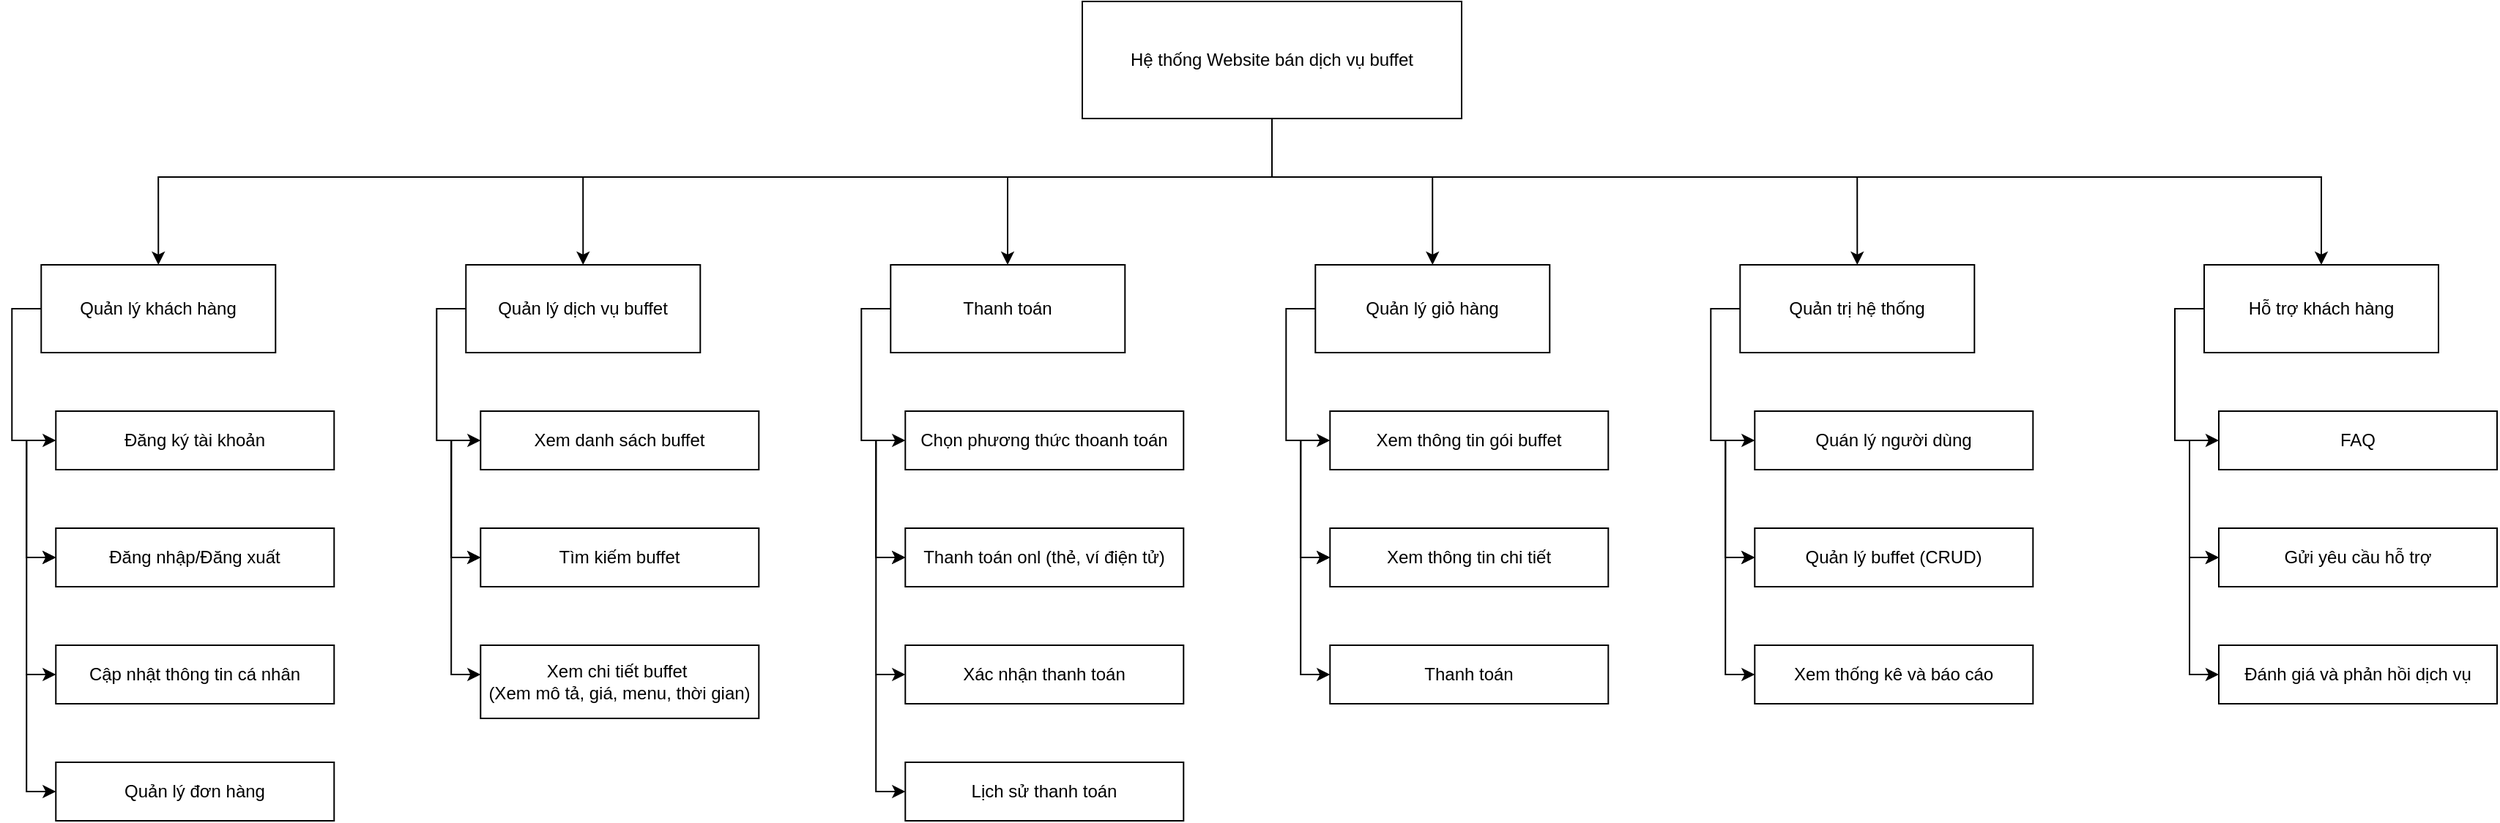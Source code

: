 <mxfile version="26.0.16" pages="2">
  <diagram name="Page-1" id="6fxjxCnBfXmI9QACv0P9">
    <mxGraphModel dx="2736" dy="1096" grid="1" gridSize="10" guides="1" tooltips="1" connect="1" arrows="1" fold="1" page="1" pageScale="1" pageWidth="827" pageHeight="1169" math="0" shadow="0">
      <root>
        <mxCell id="0" />
        <mxCell id="1" parent="0" />
        <mxCell id="kxPH2CvyYAtExF7dnJMM-78" style="edgeStyle=orthogonalEdgeStyle;rounded=0;orthogonalLoop=1;jettySize=auto;html=1;exitX=0.5;exitY=1;exitDx=0;exitDy=0;entryX=0.5;entryY=0;entryDx=0;entryDy=0;" parent="1" source="kxPH2CvyYAtExF7dnJMM-1" target="kxPH2CvyYAtExF7dnJMM-2" edge="1">
          <mxGeometry relative="1" as="geometry">
            <Array as="points">
              <mxPoint x="414" y="280" />
              <mxPoint x="-347" y="280" />
            </Array>
          </mxGeometry>
        </mxCell>
        <mxCell id="kxPH2CvyYAtExF7dnJMM-79" style="edgeStyle=orthogonalEdgeStyle;rounded=0;orthogonalLoop=1;jettySize=auto;html=1;exitX=0.5;exitY=1;exitDx=0;exitDy=0;entryX=0.5;entryY=0;entryDx=0;entryDy=0;" parent="1" source="kxPH2CvyYAtExF7dnJMM-1" target="kxPH2CvyYAtExF7dnJMM-24" edge="1">
          <mxGeometry relative="1" as="geometry">
            <Array as="points">
              <mxPoint x="414" y="280" />
              <mxPoint x="-57" y="280" />
            </Array>
          </mxGeometry>
        </mxCell>
        <mxCell id="kxPH2CvyYAtExF7dnJMM-80" style="edgeStyle=orthogonalEdgeStyle;rounded=0;orthogonalLoop=1;jettySize=auto;html=1;exitX=0.5;exitY=1;exitDx=0;exitDy=0;" parent="1" source="kxPH2CvyYAtExF7dnJMM-1" target="kxPH2CvyYAtExF7dnJMM-37" edge="1">
          <mxGeometry relative="1" as="geometry">
            <Array as="points">
              <mxPoint x="414" y="280" />
              <mxPoint x="233" y="280" />
            </Array>
          </mxGeometry>
        </mxCell>
        <mxCell id="kxPH2CvyYAtExF7dnJMM-81" style="edgeStyle=orthogonalEdgeStyle;rounded=0;orthogonalLoop=1;jettySize=auto;html=1;exitX=0.5;exitY=1;exitDx=0;exitDy=0;entryX=0.5;entryY=0;entryDx=0;entryDy=0;" parent="1" source="kxPH2CvyYAtExF7dnJMM-1" target="kxPH2CvyYAtExF7dnJMM-48" edge="1">
          <mxGeometry relative="1" as="geometry">
            <Array as="points">
              <mxPoint x="414" y="280" />
              <mxPoint x="523" y="280" />
            </Array>
          </mxGeometry>
        </mxCell>
        <mxCell id="kxPH2CvyYAtExF7dnJMM-82" style="edgeStyle=orthogonalEdgeStyle;rounded=0;orthogonalLoop=1;jettySize=auto;html=1;exitX=0.5;exitY=1;exitDx=0;exitDy=0;entryX=0.5;entryY=0;entryDx=0;entryDy=0;" parent="1" source="kxPH2CvyYAtExF7dnJMM-1" target="kxPH2CvyYAtExF7dnJMM-58" edge="1">
          <mxGeometry relative="1" as="geometry">
            <Array as="points">
              <mxPoint x="414" y="280" />
              <mxPoint x="813" y="280" />
            </Array>
          </mxGeometry>
        </mxCell>
        <mxCell id="kxPH2CvyYAtExF7dnJMM-84" style="edgeStyle=orthogonalEdgeStyle;rounded=0;orthogonalLoop=1;jettySize=auto;html=1;exitX=0.5;exitY=1;exitDx=0;exitDy=0;entryX=0.5;entryY=0;entryDx=0;entryDy=0;" parent="1" source="kxPH2CvyYAtExF7dnJMM-1" target="kxPH2CvyYAtExF7dnJMM-69" edge="1">
          <mxGeometry relative="1" as="geometry">
            <Array as="points">
              <mxPoint x="414" y="280" />
              <mxPoint x="1130" y="280" />
            </Array>
          </mxGeometry>
        </mxCell>
        <mxCell id="kxPH2CvyYAtExF7dnJMM-1" value="&lt;font&gt;Hệ thống Website bán dịch vụ buffet&lt;/font&gt;" style="rounded=0;whiteSpace=wrap;html=1;fontSize=12;" parent="1" vertex="1">
          <mxGeometry x="284" y="160" width="259" height="80" as="geometry" />
        </mxCell>
        <mxCell id="kxPH2CvyYAtExF7dnJMM-5" value="" style="edgeStyle=orthogonalEdgeStyle;rounded=0;orthogonalLoop=1;jettySize=auto;html=1;exitX=0;exitY=0.5;exitDx=0;exitDy=0;entryX=0;entryY=0.5;entryDx=0;entryDy=0;" parent="1" source="kxPH2CvyYAtExF7dnJMM-2" target="kxPH2CvyYAtExF7dnJMM-4" edge="1">
          <mxGeometry relative="1" as="geometry">
            <Array as="points">
              <mxPoint x="-446.86" y="370" />
              <mxPoint x="-446.86" y="460" />
            </Array>
          </mxGeometry>
        </mxCell>
        <mxCell id="kxPH2CvyYAtExF7dnJMM-2" value="Quản lý khách hàng" style="whiteSpace=wrap;html=1;rounded=0;" parent="1" vertex="1">
          <mxGeometry x="-426.86" y="340" width="160" height="60" as="geometry" />
        </mxCell>
        <mxCell id="kxPH2CvyYAtExF7dnJMM-4" value="Đăng ký tài khoản" style="whiteSpace=wrap;html=1;rounded=0;" parent="1" vertex="1">
          <mxGeometry x="-416.86" y="440" width="190" height="40" as="geometry" />
        </mxCell>
        <mxCell id="kxPH2CvyYAtExF7dnJMM-6" value="Đăng nhập/Đăng xuất" style="whiteSpace=wrap;html=1;rounded=0;" parent="1" vertex="1">
          <mxGeometry x="-416.86" y="520" width="190" height="40" as="geometry" />
        </mxCell>
        <mxCell id="kxPH2CvyYAtExF7dnJMM-8" value="Cập nhật thông tin cá nhân" style="whiteSpace=wrap;html=1;rounded=0;" parent="1" vertex="1">
          <mxGeometry x="-416.86" y="600" width="190" height="40" as="geometry" />
        </mxCell>
        <mxCell id="kxPH2CvyYAtExF7dnJMM-10" style="edgeStyle=orthogonalEdgeStyle;rounded=0;orthogonalLoop=1;jettySize=auto;html=1;entryX=0;entryY=0.5;entryDx=0;entryDy=0;" parent="1" edge="1">
          <mxGeometry relative="1" as="geometry">
            <mxPoint x="-436.86" y="460" as="sourcePoint" />
            <mxPoint x="-416.86" y="540" as="targetPoint" />
            <Array as="points">
              <mxPoint x="-436.86" y="540" />
            </Array>
          </mxGeometry>
        </mxCell>
        <mxCell id="kxPH2CvyYAtExF7dnJMM-11" value="Quản lý đơn hàng" style="whiteSpace=wrap;html=1;rounded=0;" parent="1" vertex="1">
          <mxGeometry x="-416.86" y="680" width="190" height="40" as="geometry" />
        </mxCell>
        <mxCell id="kxPH2CvyYAtExF7dnJMM-19" style="edgeStyle=orthogonalEdgeStyle;rounded=0;orthogonalLoop=1;jettySize=auto;html=1;entryX=0;entryY=0.5;entryDx=0;entryDy=0;" parent="1" edge="1">
          <mxGeometry relative="1" as="geometry">
            <mxPoint x="-436.86" y="460" as="sourcePoint" />
            <mxPoint x="-416.86" y="540" as="targetPoint" />
            <Array as="points">
              <mxPoint x="-436.86" y="540" />
            </Array>
          </mxGeometry>
        </mxCell>
        <mxCell id="kxPH2CvyYAtExF7dnJMM-20" style="edgeStyle=orthogonalEdgeStyle;rounded=0;orthogonalLoop=1;jettySize=auto;html=1;entryX=0;entryY=0.5;entryDx=0;entryDy=0;" parent="1" edge="1">
          <mxGeometry relative="1" as="geometry">
            <mxPoint x="-436.86" y="540" as="sourcePoint" />
            <mxPoint x="-416.86" y="620" as="targetPoint" />
            <Array as="points">
              <mxPoint x="-436.86" y="620" />
            </Array>
          </mxGeometry>
        </mxCell>
        <mxCell id="kxPH2CvyYAtExF7dnJMM-21" style="edgeStyle=orthogonalEdgeStyle;rounded=0;orthogonalLoop=1;jettySize=auto;html=1;entryX=0;entryY=0.5;entryDx=0;entryDy=0;" parent="1" edge="1">
          <mxGeometry relative="1" as="geometry">
            <mxPoint x="-436.86" y="620" as="sourcePoint" />
            <mxPoint x="-416.86" y="700" as="targetPoint" />
            <Array as="points">
              <mxPoint x="-436.86" y="700" />
            </Array>
          </mxGeometry>
        </mxCell>
        <mxCell id="kxPH2CvyYAtExF7dnJMM-23" value="" style="edgeStyle=orthogonalEdgeStyle;rounded=0;orthogonalLoop=1;jettySize=auto;html=1;exitX=0;exitY=0.5;exitDx=0;exitDy=0;entryX=0;entryY=0.5;entryDx=0;entryDy=0;" parent="1" source="kxPH2CvyYAtExF7dnJMM-24" target="kxPH2CvyYAtExF7dnJMM-25" edge="1">
          <mxGeometry relative="1" as="geometry">
            <Array as="points">
              <mxPoint x="-156.86" y="370" />
              <mxPoint x="-156.86" y="460" />
            </Array>
          </mxGeometry>
        </mxCell>
        <mxCell id="kxPH2CvyYAtExF7dnJMM-24" value="Quản lý dịch vụ buffet" style="whiteSpace=wrap;html=1;rounded=0;" parent="1" vertex="1">
          <mxGeometry x="-136.86" y="340" width="160" height="60" as="geometry" />
        </mxCell>
        <mxCell id="kxPH2CvyYAtExF7dnJMM-25" value="Xem danh sách buffet" style="whiteSpace=wrap;html=1;rounded=0;" parent="1" vertex="1">
          <mxGeometry x="-126.86" y="440" width="190" height="40" as="geometry" />
        </mxCell>
        <mxCell id="kxPH2CvyYAtExF7dnJMM-26" value="Tìm kiếm buffet" style="whiteSpace=wrap;html=1;rounded=0;" parent="1" vertex="1">
          <mxGeometry x="-126.86" y="520" width="190" height="40" as="geometry" />
        </mxCell>
        <mxCell id="kxPH2CvyYAtExF7dnJMM-28" style="edgeStyle=orthogonalEdgeStyle;rounded=0;orthogonalLoop=1;jettySize=auto;html=1;entryX=0;entryY=0.5;entryDx=0;entryDy=0;" parent="1" edge="1">
          <mxGeometry relative="1" as="geometry">
            <mxPoint x="-146.86" y="460" as="sourcePoint" />
            <mxPoint x="-126.86" y="540" as="targetPoint" />
            <Array as="points">
              <mxPoint x="-146.86" y="540" />
            </Array>
          </mxGeometry>
        </mxCell>
        <mxCell id="kxPH2CvyYAtExF7dnJMM-29" value="Xem chi tiết buffet&amp;nbsp;&lt;div&gt;(Xem mô tả, giá, menu, thời gian)&lt;/div&gt;" style="whiteSpace=wrap;html=1;rounded=0;" parent="1" vertex="1">
          <mxGeometry x="-126.86" y="600" width="190" height="50" as="geometry" />
        </mxCell>
        <mxCell id="kxPH2CvyYAtExF7dnJMM-31" style="edgeStyle=orthogonalEdgeStyle;rounded=0;orthogonalLoop=1;jettySize=auto;html=1;entryX=0;entryY=0.5;entryDx=0;entryDy=0;" parent="1" edge="1">
          <mxGeometry relative="1" as="geometry">
            <mxPoint x="-146.86" y="460" as="sourcePoint" />
            <mxPoint x="-126.86" y="540" as="targetPoint" />
            <Array as="points">
              <mxPoint x="-146.86" y="540" />
            </Array>
          </mxGeometry>
        </mxCell>
        <mxCell id="kxPH2CvyYAtExF7dnJMM-33" style="edgeStyle=orthogonalEdgeStyle;rounded=0;orthogonalLoop=1;jettySize=auto;html=1;entryX=0;entryY=0.5;entryDx=0;entryDy=0;" parent="1" edge="1">
          <mxGeometry relative="1" as="geometry">
            <mxPoint x="-146.86" y="540" as="sourcePoint" />
            <mxPoint x="-126.86" y="620" as="targetPoint" />
            <Array as="points">
              <mxPoint x="-146.86" y="620" />
            </Array>
          </mxGeometry>
        </mxCell>
        <mxCell id="kxPH2CvyYAtExF7dnJMM-36" value="" style="edgeStyle=orthogonalEdgeStyle;rounded=0;orthogonalLoop=1;jettySize=auto;html=1;exitX=0;exitY=0.5;exitDx=0;exitDy=0;entryX=0;entryY=0.5;entryDx=0;entryDy=0;" parent="1" source="kxPH2CvyYAtExF7dnJMM-37" target="kxPH2CvyYAtExF7dnJMM-38" edge="1">
          <mxGeometry relative="1" as="geometry">
            <Array as="points">
              <mxPoint x="133.14" y="370" />
              <mxPoint x="133.14" y="460" />
            </Array>
          </mxGeometry>
        </mxCell>
        <mxCell id="kxPH2CvyYAtExF7dnJMM-37" value="Thanh toán" style="whiteSpace=wrap;html=1;rounded=0;" parent="1" vertex="1">
          <mxGeometry x="153.14" y="340" width="160" height="60" as="geometry" />
        </mxCell>
        <mxCell id="kxPH2CvyYAtExF7dnJMM-38" value="Chọn phương thức thoanh toán" style="whiteSpace=wrap;html=1;rounded=0;" parent="1" vertex="1">
          <mxGeometry x="163.14" y="440" width="190" height="40" as="geometry" />
        </mxCell>
        <mxCell id="kxPH2CvyYAtExF7dnJMM-39" value="Thanh toán onl (thẻ, ví điện tử)" style="whiteSpace=wrap;html=1;rounded=0;" parent="1" vertex="1">
          <mxGeometry x="163.14" y="520" width="190" height="40" as="geometry" />
        </mxCell>
        <mxCell id="kxPH2CvyYAtExF7dnJMM-40" value="Xác nhận thanh toán" style="whiteSpace=wrap;html=1;rounded=0;" parent="1" vertex="1">
          <mxGeometry x="163.14" y="600" width="190" height="40" as="geometry" />
        </mxCell>
        <mxCell id="kxPH2CvyYAtExF7dnJMM-41" style="edgeStyle=orthogonalEdgeStyle;rounded=0;orthogonalLoop=1;jettySize=auto;html=1;entryX=0;entryY=0.5;entryDx=0;entryDy=0;" parent="1" edge="1">
          <mxGeometry relative="1" as="geometry">
            <mxPoint x="143.14" y="460" as="sourcePoint" />
            <mxPoint x="163.14" y="540" as="targetPoint" />
            <Array as="points">
              <mxPoint x="143.14" y="540" />
            </Array>
          </mxGeometry>
        </mxCell>
        <mxCell id="kxPH2CvyYAtExF7dnJMM-42" value="Lịch sử thanh toán" style="whiteSpace=wrap;html=1;rounded=0;" parent="1" vertex="1">
          <mxGeometry x="163.14" y="680" width="190" height="40" as="geometry" />
        </mxCell>
        <mxCell id="kxPH2CvyYAtExF7dnJMM-43" style="edgeStyle=orthogonalEdgeStyle;rounded=0;orthogonalLoop=1;jettySize=auto;html=1;entryX=0;entryY=0.5;entryDx=0;entryDy=0;" parent="1" edge="1">
          <mxGeometry relative="1" as="geometry">
            <mxPoint x="143.14" y="460" as="sourcePoint" />
            <mxPoint x="163.14" y="540" as="targetPoint" />
            <Array as="points">
              <mxPoint x="143.14" y="540" />
            </Array>
          </mxGeometry>
        </mxCell>
        <mxCell id="kxPH2CvyYAtExF7dnJMM-44" style="edgeStyle=orthogonalEdgeStyle;rounded=0;orthogonalLoop=1;jettySize=auto;html=1;entryX=0;entryY=0.5;entryDx=0;entryDy=0;" parent="1" edge="1">
          <mxGeometry relative="1" as="geometry">
            <mxPoint x="143.14" y="540" as="sourcePoint" />
            <mxPoint x="163.14" y="620" as="targetPoint" />
            <Array as="points">
              <mxPoint x="143.14" y="620" />
            </Array>
          </mxGeometry>
        </mxCell>
        <mxCell id="kxPH2CvyYAtExF7dnJMM-45" style="edgeStyle=orthogonalEdgeStyle;rounded=0;orthogonalLoop=1;jettySize=auto;html=1;entryX=0;entryY=0.5;entryDx=0;entryDy=0;" parent="1" edge="1">
          <mxGeometry relative="1" as="geometry">
            <mxPoint x="143.14" y="620" as="sourcePoint" />
            <mxPoint x="163.14" y="700" as="targetPoint" />
            <Array as="points">
              <mxPoint x="143.14" y="700" />
            </Array>
          </mxGeometry>
        </mxCell>
        <mxCell id="kxPH2CvyYAtExF7dnJMM-47" value="" style="edgeStyle=orthogonalEdgeStyle;rounded=0;orthogonalLoop=1;jettySize=auto;html=1;exitX=0;exitY=0.5;exitDx=0;exitDy=0;entryX=0;entryY=0.5;entryDx=0;entryDy=0;" parent="1" source="kxPH2CvyYAtExF7dnJMM-48" target="kxPH2CvyYAtExF7dnJMM-49" edge="1">
          <mxGeometry relative="1" as="geometry">
            <Array as="points">
              <mxPoint x="423.14" y="370" />
              <mxPoint x="423.14" y="460" />
            </Array>
          </mxGeometry>
        </mxCell>
        <mxCell id="kxPH2CvyYAtExF7dnJMM-48" value="Quản lý giỏ hàng" style="whiteSpace=wrap;html=1;rounded=0;" parent="1" vertex="1">
          <mxGeometry x="443.14" y="340" width="160" height="60" as="geometry" />
        </mxCell>
        <mxCell id="kxPH2CvyYAtExF7dnJMM-49" value="Xem thông tin gói buffet" style="whiteSpace=wrap;html=1;rounded=0;" parent="1" vertex="1">
          <mxGeometry x="453.14" y="440" width="190" height="40" as="geometry" />
        </mxCell>
        <mxCell id="kxPH2CvyYAtExF7dnJMM-50" value="Xem thông tin chi tiết" style="whiteSpace=wrap;html=1;rounded=0;" parent="1" vertex="1">
          <mxGeometry x="453.14" y="520" width="190" height="40" as="geometry" />
        </mxCell>
        <mxCell id="kxPH2CvyYAtExF7dnJMM-51" value="Thanh toán" style="whiteSpace=wrap;html=1;rounded=0;" parent="1" vertex="1">
          <mxGeometry x="453.14" y="600" width="190" height="40" as="geometry" />
        </mxCell>
        <mxCell id="kxPH2CvyYAtExF7dnJMM-52" style="edgeStyle=orthogonalEdgeStyle;rounded=0;orthogonalLoop=1;jettySize=auto;html=1;entryX=0;entryY=0.5;entryDx=0;entryDy=0;" parent="1" edge="1">
          <mxGeometry relative="1" as="geometry">
            <mxPoint x="433.14" y="460" as="sourcePoint" />
            <mxPoint x="453.14" y="540" as="targetPoint" />
            <Array as="points">
              <mxPoint x="433.14" y="540" />
            </Array>
          </mxGeometry>
        </mxCell>
        <mxCell id="kxPH2CvyYAtExF7dnJMM-54" style="edgeStyle=orthogonalEdgeStyle;rounded=0;orthogonalLoop=1;jettySize=auto;html=1;entryX=0;entryY=0.5;entryDx=0;entryDy=0;" parent="1" edge="1">
          <mxGeometry relative="1" as="geometry">
            <mxPoint x="433.14" y="460" as="sourcePoint" />
            <mxPoint x="453.14" y="540" as="targetPoint" />
            <Array as="points">
              <mxPoint x="433.14" y="540" />
            </Array>
          </mxGeometry>
        </mxCell>
        <mxCell id="kxPH2CvyYAtExF7dnJMM-55" style="edgeStyle=orthogonalEdgeStyle;rounded=0;orthogonalLoop=1;jettySize=auto;html=1;entryX=0;entryY=0.5;entryDx=0;entryDy=0;" parent="1" edge="1">
          <mxGeometry relative="1" as="geometry">
            <mxPoint x="433.14" y="540" as="sourcePoint" />
            <mxPoint x="453.14" y="620" as="targetPoint" />
            <Array as="points">
              <mxPoint x="433.14" y="620" />
            </Array>
          </mxGeometry>
        </mxCell>
        <mxCell id="kxPH2CvyYAtExF7dnJMM-57" value="" style="edgeStyle=orthogonalEdgeStyle;rounded=0;orthogonalLoop=1;jettySize=auto;html=1;exitX=0;exitY=0.5;exitDx=0;exitDy=0;entryX=0;entryY=0.5;entryDx=0;entryDy=0;" parent="1" source="kxPH2CvyYAtExF7dnJMM-58" target="kxPH2CvyYAtExF7dnJMM-59" edge="1">
          <mxGeometry relative="1" as="geometry">
            <Array as="points">
              <mxPoint x="713.14" y="370" />
              <mxPoint x="713.14" y="460" />
            </Array>
          </mxGeometry>
        </mxCell>
        <mxCell id="kxPH2CvyYAtExF7dnJMM-58" value="Quản trị hệ thống" style="whiteSpace=wrap;html=1;rounded=0;" parent="1" vertex="1">
          <mxGeometry x="733.14" y="340" width="160" height="60" as="geometry" />
        </mxCell>
        <mxCell id="kxPH2CvyYAtExF7dnJMM-59" value="Quán lý người dùng" style="whiteSpace=wrap;html=1;rounded=0;" parent="1" vertex="1">
          <mxGeometry x="743.14" y="440" width="190" height="40" as="geometry" />
        </mxCell>
        <mxCell id="kxPH2CvyYAtExF7dnJMM-60" value="Quản lý buffet (CRUD)" style="whiteSpace=wrap;html=1;rounded=0;" parent="1" vertex="1">
          <mxGeometry x="743.14" y="520" width="190" height="40" as="geometry" />
        </mxCell>
        <mxCell id="kxPH2CvyYAtExF7dnJMM-62" style="edgeStyle=orthogonalEdgeStyle;rounded=0;orthogonalLoop=1;jettySize=auto;html=1;entryX=0;entryY=0.5;entryDx=0;entryDy=0;" parent="1" edge="1">
          <mxGeometry relative="1" as="geometry">
            <mxPoint x="723.14" y="460" as="sourcePoint" />
            <mxPoint x="743.14" y="540" as="targetPoint" />
            <Array as="points">
              <mxPoint x="723.14" y="540" />
            </Array>
          </mxGeometry>
        </mxCell>
        <mxCell id="kxPH2CvyYAtExF7dnJMM-63" value="Xem thống kê và báo cáo" style="whiteSpace=wrap;html=1;rounded=0;" parent="1" vertex="1">
          <mxGeometry x="743.14" y="600" width="190" height="40" as="geometry" />
        </mxCell>
        <mxCell id="kxPH2CvyYAtExF7dnJMM-64" style="edgeStyle=orthogonalEdgeStyle;rounded=0;orthogonalLoop=1;jettySize=auto;html=1;entryX=0;entryY=0.5;entryDx=0;entryDy=0;" parent="1" edge="1">
          <mxGeometry relative="1" as="geometry">
            <mxPoint x="723.14" y="460" as="sourcePoint" />
            <mxPoint x="743.14" y="540" as="targetPoint" />
            <Array as="points">
              <mxPoint x="723.14" y="540" />
            </Array>
          </mxGeometry>
        </mxCell>
        <mxCell id="kxPH2CvyYAtExF7dnJMM-66" style="edgeStyle=orthogonalEdgeStyle;rounded=0;orthogonalLoop=1;jettySize=auto;html=1;entryX=0;entryY=0.5;entryDx=0;entryDy=0;" parent="1" edge="1">
          <mxGeometry relative="1" as="geometry">
            <mxPoint x="723.14" y="540" as="sourcePoint" />
            <mxPoint x="743.14" y="620" as="targetPoint" />
            <Array as="points">
              <mxPoint x="723.14" y="620" />
            </Array>
          </mxGeometry>
        </mxCell>
        <mxCell id="kxPH2CvyYAtExF7dnJMM-68" value="" style="edgeStyle=orthogonalEdgeStyle;rounded=0;orthogonalLoop=1;jettySize=auto;html=1;exitX=0;exitY=0.5;exitDx=0;exitDy=0;entryX=0;entryY=0.5;entryDx=0;entryDy=0;" parent="1" source="kxPH2CvyYAtExF7dnJMM-69" target="kxPH2CvyYAtExF7dnJMM-70" edge="1">
          <mxGeometry relative="1" as="geometry">
            <Array as="points">
              <mxPoint x="1030" y="370" />
              <mxPoint x="1030" y="460" />
            </Array>
          </mxGeometry>
        </mxCell>
        <mxCell id="kxPH2CvyYAtExF7dnJMM-69" value="Hỗ trợ khách hàng" style="whiteSpace=wrap;html=1;rounded=0;" parent="1" vertex="1">
          <mxGeometry x="1050" y="340" width="160" height="60" as="geometry" />
        </mxCell>
        <mxCell id="kxPH2CvyYAtExF7dnJMM-70" value="FAQ" style="whiteSpace=wrap;html=1;rounded=0;" parent="1" vertex="1">
          <mxGeometry x="1060" y="440" width="190" height="40" as="geometry" />
        </mxCell>
        <mxCell id="kxPH2CvyYAtExF7dnJMM-71" value="Gửi yêu cầu hỗ trợ" style="whiteSpace=wrap;html=1;rounded=0;" parent="1" vertex="1">
          <mxGeometry x="1060" y="520" width="190" height="40" as="geometry" />
        </mxCell>
        <mxCell id="kxPH2CvyYAtExF7dnJMM-72" value="Đánh giá và phản hồi dịch vụ" style="whiteSpace=wrap;html=1;rounded=0;" parent="1" vertex="1">
          <mxGeometry x="1060" y="600" width="190" height="40" as="geometry" />
        </mxCell>
        <mxCell id="kxPH2CvyYAtExF7dnJMM-73" style="edgeStyle=orthogonalEdgeStyle;rounded=0;orthogonalLoop=1;jettySize=auto;html=1;entryX=0;entryY=0.5;entryDx=0;entryDy=0;" parent="1" edge="1">
          <mxGeometry relative="1" as="geometry">
            <mxPoint x="1040" y="460" as="sourcePoint" />
            <mxPoint x="1060" y="540" as="targetPoint" />
            <Array as="points">
              <mxPoint x="1040" y="540" />
            </Array>
          </mxGeometry>
        </mxCell>
        <mxCell id="kxPH2CvyYAtExF7dnJMM-75" style="edgeStyle=orthogonalEdgeStyle;rounded=0;orthogonalLoop=1;jettySize=auto;html=1;entryX=0;entryY=0.5;entryDx=0;entryDy=0;" parent="1" edge="1">
          <mxGeometry relative="1" as="geometry">
            <mxPoint x="1040" y="460" as="sourcePoint" />
            <mxPoint x="1060" y="540" as="targetPoint" />
            <Array as="points">
              <mxPoint x="1040" y="540" />
            </Array>
          </mxGeometry>
        </mxCell>
        <mxCell id="kxPH2CvyYAtExF7dnJMM-76" style="edgeStyle=orthogonalEdgeStyle;rounded=0;orthogonalLoop=1;jettySize=auto;html=1;entryX=0;entryY=0.5;entryDx=0;entryDy=0;" parent="1" edge="1">
          <mxGeometry relative="1" as="geometry">
            <mxPoint x="1040" y="540" as="sourcePoint" />
            <mxPoint x="1060" y="620" as="targetPoint" />
            <Array as="points">
              <mxPoint x="1040" y="620" />
            </Array>
          </mxGeometry>
        </mxCell>
      </root>
    </mxGraphModel>
  </diagram>
  <diagram id="3HoZQ9hC2I4Mwi0j9YYm" name="Page-2">
    <mxGraphModel dx="1050" dy="603" grid="1" gridSize="10" guides="1" tooltips="1" connect="1" arrows="1" fold="1" page="1" pageScale="1" pageWidth="827" pageHeight="1169" math="0" shadow="0">
      <root>
        <mxCell id="0" />
        <mxCell id="1" parent="0" />
        <mxCell id="8d9wxDbXgbfk6hxwYdIL-1" value="" style="swimlane;startSize=0;" vertex="1" parent="1">
          <mxGeometry x="160" width="440" height="720" as="geometry" />
        </mxCell>
        <mxCell id="htfNRT4M_sAcQghFB3x5-1" value="Quản trị hệ thống" style="ellipse;whiteSpace=wrap;html=1;" vertex="1" parent="8d9wxDbXgbfk6hxwYdIL-1">
          <mxGeometry x="144" y="30" width="140" height="70" as="geometry" />
        </mxCell>
        <mxCell id="-yu9Oq6Vg313ZinzExgX-1" value="Quản lý khách hàng" style="ellipse;whiteSpace=wrap;html=1;" vertex="1" parent="8d9wxDbXgbfk6hxwYdIL-1">
          <mxGeometry x="143" y="140" width="140" height="70" as="geometry" />
        </mxCell>
        <mxCell id="4R9Lv8w1F-sSEXEE39St-1" value="Quản lý dịch vụ buffet" style="ellipse;whiteSpace=wrap;html=1;" vertex="1" parent="8d9wxDbXgbfk6hxwYdIL-1">
          <mxGeometry x="143" y="260" width="140" height="70" as="geometry" />
        </mxCell>
        <mxCell id="nIyIQMrr9tabKOPmQGv9-2" value="Thanh toán" style="ellipse;whiteSpace=wrap;html=1;" vertex="1" parent="8d9wxDbXgbfk6hxwYdIL-1">
          <mxGeometry x="144" y="500" width="140" height="70" as="geometry" />
        </mxCell>
        <mxCell id="nNtAodCRjd_VNsIQh9Sx-1" value="Quản lý giỏ hàng" style="ellipse;whiteSpace=wrap;html=1;" vertex="1" parent="8d9wxDbXgbfk6hxwYdIL-1">
          <mxGeometry x="144" y="380" width="140" height="70" as="geometry" />
        </mxCell>
        <mxCell id="nNtAodCRjd_VNsIQh9Sx-2" value="Hỗ trợ khách hàng" style="ellipse;whiteSpace=wrap;html=1;" vertex="1" parent="8d9wxDbXgbfk6hxwYdIL-1">
          <mxGeometry x="144" y="620" width="140" height="70" as="geometry" />
        </mxCell>
        <mxCell id="8d9wxDbXgbfk6hxwYdIL-3" style="rounded=0;orthogonalLoop=1;jettySize=auto;html=1;entryX=0;entryY=0.5;entryDx=0;entryDy=0;endArrow=none;startFill=0;" edge="1" parent="1" source="8d9wxDbXgbfk6hxwYdIL-2" target="htfNRT4M_sAcQghFB3x5-1">
          <mxGeometry relative="1" as="geometry" />
        </mxCell>
        <mxCell id="8d9wxDbXgbfk6hxwYdIL-2" value="Admin" style="shape=umlActor;verticalLabelPosition=bottom;verticalAlign=top;html=1;outlineConnect=0;" vertex="1" parent="1">
          <mxGeometry x="50" y="130" width="40" height="75" as="geometry" />
        </mxCell>
        <mxCell id="nNtAodCRjd_VNsIQh9Sx-3" value="User" style="shape=umlActor;verticalLabelPosition=bottom;verticalAlign=top;html=1;" vertex="1" parent="1">
          <mxGeometry x="760" y="360" width="40" height="70" as="geometry" />
        </mxCell>
        <mxCell id="nNtAodCRjd_VNsIQh9Sx-4" style="rounded=0;orthogonalLoop=1;jettySize=auto;html=1;endArrow=none;startFill=0;exitX=1;exitY=0.5;exitDx=0;exitDy=0;" edge="1" parent="1" source="-yu9Oq6Vg313ZinzExgX-1" target="nNtAodCRjd_VNsIQh9Sx-3">
          <mxGeometry relative="1" as="geometry">
            <mxPoint x="90" y="90" as="sourcePoint" />
            <mxPoint x="730" y="320" as="targetPoint" />
          </mxGeometry>
        </mxCell>
        <mxCell id="nNtAodCRjd_VNsIQh9Sx-5" style="rounded=0;orthogonalLoop=1;jettySize=auto;html=1;endArrow=none;startFill=0;exitX=1;exitY=0.5;exitDx=0;exitDy=0;" edge="1" parent="1" source="4R9Lv8w1F-sSEXEE39St-1" target="nNtAodCRjd_VNsIQh9Sx-3">
          <mxGeometry relative="1" as="geometry">
            <mxPoint x="453" y="185" as="sourcePoint" />
            <mxPoint x="730" y="320" as="targetPoint" />
          </mxGeometry>
        </mxCell>
        <mxCell id="nNtAodCRjd_VNsIQh9Sx-6" style="rounded=0;orthogonalLoop=1;jettySize=auto;html=1;endArrow=none;startFill=0;exitX=1;exitY=0.5;exitDx=0;exitDy=0;" edge="1" parent="1" source="nNtAodCRjd_VNsIQh9Sx-1" target="nNtAodCRjd_VNsIQh9Sx-3">
          <mxGeometry relative="1" as="geometry">
            <mxPoint x="453" y="305" as="sourcePoint" />
            <mxPoint x="730" y="320" as="targetPoint" />
          </mxGeometry>
        </mxCell>
        <mxCell id="nNtAodCRjd_VNsIQh9Sx-7" style="rounded=0;orthogonalLoop=1;jettySize=auto;html=1;endArrow=none;startFill=0;exitX=1;exitY=0.5;exitDx=0;exitDy=0;" edge="1" parent="1" source="nIyIQMrr9tabKOPmQGv9-2" target="nNtAodCRjd_VNsIQh9Sx-3">
          <mxGeometry relative="1" as="geometry">
            <mxPoint x="454" y="425" as="sourcePoint" />
            <mxPoint x="730" y="320" as="targetPoint" />
          </mxGeometry>
        </mxCell>
        <mxCell id="nNtAodCRjd_VNsIQh9Sx-8" style="rounded=0;orthogonalLoop=1;jettySize=auto;html=1;endArrow=none;startFill=0;exitX=1;exitY=0.5;exitDx=0;exitDy=0;" edge="1" parent="1" source="nNtAodCRjd_VNsIQh9Sx-2" target="nNtAodCRjd_VNsIQh9Sx-3">
          <mxGeometry relative="1" as="geometry">
            <mxPoint x="454" y="545" as="sourcePoint" />
            <mxPoint x="730" y="320" as="targetPoint" />
          </mxGeometry>
        </mxCell>
      </root>
    </mxGraphModel>
  </diagram>
</mxfile>
